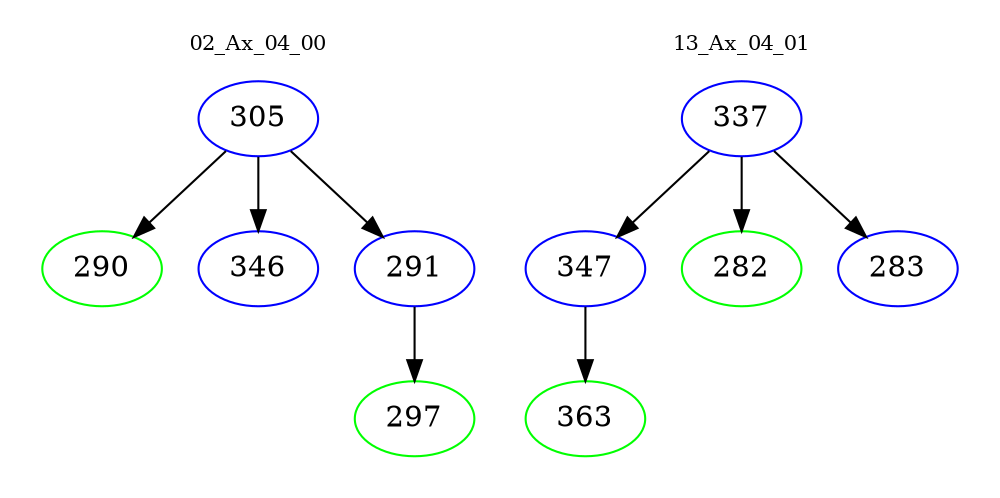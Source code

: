 digraph{
subgraph cluster_0 {
color = white
label = "02_Ax_04_00";
fontsize=10;
T0_305 [label="305", color="blue"]
T0_305 -> T0_290 [color="black"]
T0_290 [label="290", color="green"]
T0_305 -> T0_346 [color="black"]
T0_346 [label="346", color="blue"]
T0_305 -> T0_291 [color="black"]
T0_291 [label="291", color="blue"]
T0_291 -> T0_297 [color="black"]
T0_297 [label="297", color="green"]
}
subgraph cluster_1 {
color = white
label = "13_Ax_04_01";
fontsize=10;
T1_337 [label="337", color="blue"]
T1_337 -> T1_347 [color="black"]
T1_347 [label="347", color="blue"]
T1_347 -> T1_363 [color="black"]
T1_363 [label="363", color="green"]
T1_337 -> T1_282 [color="black"]
T1_282 [label="282", color="green"]
T1_337 -> T1_283 [color="black"]
T1_283 [label="283", color="blue"]
}
}

